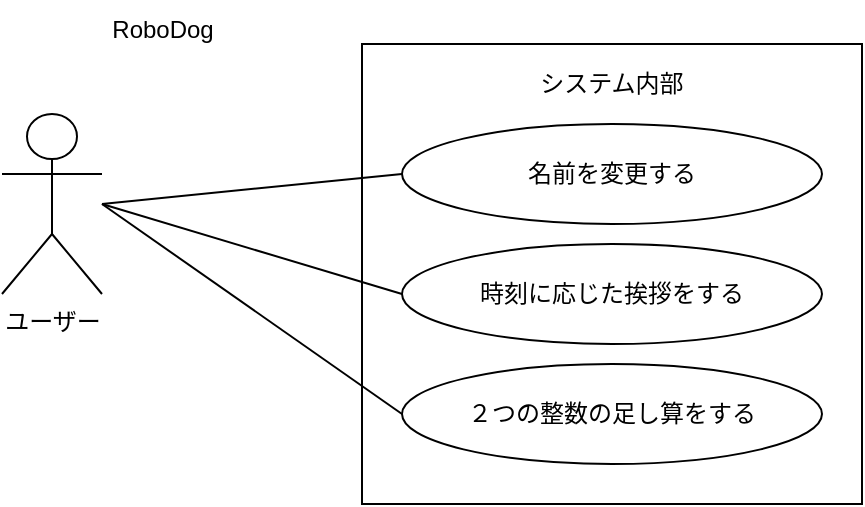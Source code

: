 <mxfile version="28.1.2">
  <diagram id="M_ppzp-7nRYfIJwU8l9Q" name="ページ1">
    <mxGraphModel dx="383" dy="507" grid="1" gridSize="10" guides="1" tooltips="1" connect="1" arrows="1" fold="1" page="1" pageScale="1" pageWidth="827" pageHeight="1169" math="0" shadow="0">
      <root>
        <mxCell id="0" />
        <mxCell id="1" parent="0" />
        <mxCell id="2LTdTC2IB3Qon7dRFdwO-1" value="&lt;div&gt;&lt;br&gt;&lt;/div&gt;" style="html=1;whiteSpace=wrap;labelPosition=center;verticalLabelPosition=middle;align=center;verticalAlign=middle;" parent="1" vertex="1">
          <mxGeometry x="430" y="70" width="250" height="230" as="geometry" />
        </mxCell>
        <mxCell id="Ca1wiO1qeCS-tGpo-9b--8" style="rounded=0;orthogonalLoop=1;jettySize=auto;html=1;endArrow=none;endFill=0;exitX=0;exitY=0.5;exitDx=0;exitDy=0;" parent="1" source="Ca1wiO1qeCS-tGpo-9b--2" edge="1">
          <mxGeometry relative="1" as="geometry">
            <mxPoint x="300" y="150" as="targetPoint" />
          </mxGeometry>
        </mxCell>
        <mxCell id="Ca1wiO1qeCS-tGpo-9b--2" value="時刻に応じた挨拶をする" style="ellipse;whiteSpace=wrap;html=1;" parent="1" vertex="1">
          <mxGeometry x="450" y="170" width="210" height="50" as="geometry" />
        </mxCell>
        <mxCell id="Ca1wiO1qeCS-tGpo-9b--7" style="rounded=0;orthogonalLoop=1;jettySize=auto;html=1;exitX=0;exitY=0.5;exitDx=0;exitDy=0;endArrow=none;endFill=0;" parent="1" source="Ca1wiO1qeCS-tGpo-9b--4" edge="1">
          <mxGeometry relative="1" as="geometry">
            <mxPoint x="300" y="150" as="targetPoint" />
          </mxGeometry>
        </mxCell>
        <mxCell id="Ca1wiO1qeCS-tGpo-9b--4" value="名前を変更する" style="ellipse;whiteSpace=wrap;html=1;" parent="1" vertex="1">
          <mxGeometry x="450" y="110" width="210" height="50" as="geometry" />
        </mxCell>
        <mxCell id="Ca1wiO1qeCS-tGpo-9b--5" value="ユーザー" style="shape=umlActor;verticalLabelPosition=bottom;verticalAlign=top;html=1;" parent="1" vertex="1">
          <mxGeometry x="250" y="105" width="50" height="90" as="geometry" />
        </mxCell>
        <mxCell id="SJa5OOR-qc5LKOseHF1G-1" value="RoboDog" style="text;html=1;align=center;verticalAlign=middle;resizable=0;points=[];autosize=1;strokeColor=none;fillColor=none;" vertex="1" parent="1">
          <mxGeometry x="295" y="48" width="70" height="30" as="geometry" />
        </mxCell>
        <mxCell id="SJa5OOR-qc5LKOseHF1G-2" style="rounded=0;orthogonalLoop=1;jettySize=auto;html=1;endArrow=none;endFill=0;exitX=0;exitY=0.5;exitDx=0;exitDy=0;" edge="1" parent="1" source="SJa5OOR-qc5LKOseHF1G-3">
          <mxGeometry relative="1" as="geometry">
            <mxPoint x="300" y="150" as="targetPoint" />
          </mxGeometry>
        </mxCell>
        <mxCell id="SJa5OOR-qc5LKOseHF1G-3" value="２つの整数の足し算をする" style="ellipse;whiteSpace=wrap;html=1;" vertex="1" parent="1">
          <mxGeometry x="450" y="230" width="210" height="50" as="geometry" />
        </mxCell>
        <mxCell id="SJa5OOR-qc5LKOseHF1G-4" value="システム内部" style="text;html=1;align=center;verticalAlign=middle;whiteSpace=wrap;rounded=0;" vertex="1" parent="1">
          <mxGeometry x="510" y="75" width="90" height="30" as="geometry" />
        </mxCell>
      </root>
    </mxGraphModel>
  </diagram>
</mxfile>
